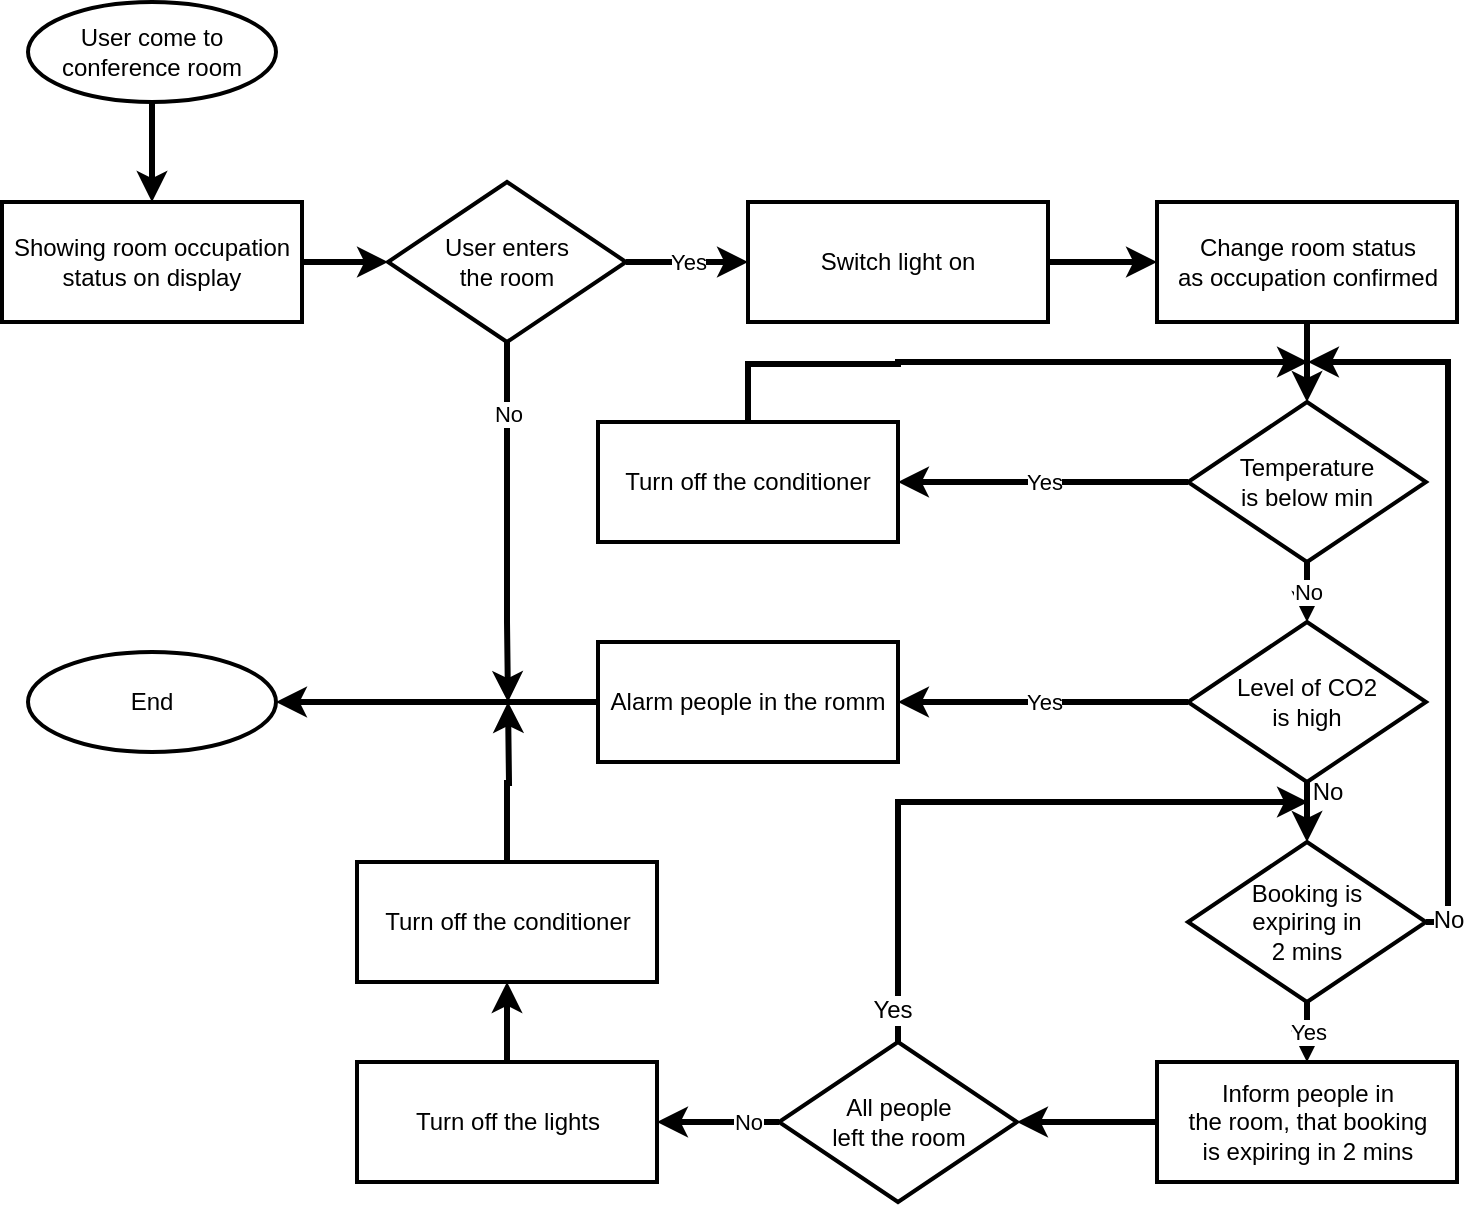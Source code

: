 <mxfile version="12.2.2" type="device" pages="1"><diagram id="EHfde2SjefnWtrUtImcG" name="Page-1"><mxGraphModel dx="1373" dy="638" grid="1" gridSize="10" guides="1" tooltips="1" connect="0" arrows="1" fold="1" page="1" pageScale="1" pageWidth="827" pageHeight="1169" math="0" shadow="0"><root><mxCell id="0"/><mxCell id="1" parent="0"/><mxCell id="LEIXvjXGKPjtjlhL7U3f-39" value="&lt;div&gt;Yes&lt;/div&gt;" style="edgeStyle=orthogonalEdgeStyle;rounded=0;orthogonalLoop=1;jettySize=auto;html=1;exitX=0;exitY=0.5;exitDx=0;exitDy=0;exitPerimeter=0;strokeWidth=3;" edge="1" parent="1" source="LEIXvjXGKPjtjlhL7U3f-5" target="LEIXvjXGKPjtjlhL7U3f-25"><mxGeometry relative="1" as="geometry"/></mxCell><mxCell id="LEIXvjXGKPjtjlhL7U3f-41" value="No" style="edgeStyle=orthogonalEdgeStyle;rounded=0;orthogonalLoop=1;jettySize=auto;html=1;exitX=0.5;exitY=1;exitDx=0;exitDy=0;exitPerimeter=0;strokeWidth=3;" edge="1" parent="1" source="LEIXvjXGKPjtjlhL7U3f-5" target="LEIXvjXGKPjtjlhL7U3f-21"><mxGeometry relative="1" as="geometry"/></mxCell><mxCell id="LEIXvjXGKPjtjlhL7U3f-5" value="&lt;div&gt;Temperature&lt;/div&gt;&lt;div&gt;is below min&lt;br&gt;&lt;/div&gt;" style="strokeWidth=2;html=1;shape=mxgraph.flowchart.decision;whiteSpace=wrap;" vertex="1" parent="1"><mxGeometry x="620" y="390" width="119" height="80" as="geometry"/></mxCell><mxCell id="LEIXvjXGKPjtjlhL7U3f-33" style="edgeStyle=orthogonalEdgeStyle;rounded=0;orthogonalLoop=1;jettySize=auto;html=1;exitX=0.5;exitY=1;exitDx=0;exitDy=0;exitPerimeter=0;entryX=0.5;entryY=0;entryDx=0;entryDy=0;strokeWidth=3;" edge="1" parent="1" source="LEIXvjXGKPjtjlhL7U3f-9" target="LEIXvjXGKPjtjlhL7U3f-15"><mxGeometry relative="1" as="geometry"/></mxCell><mxCell id="LEIXvjXGKPjtjlhL7U3f-9" value="&lt;div&gt;User come to &lt;br&gt;&lt;/div&gt;&lt;div&gt;conference room&lt;br&gt;&lt;/div&gt;" style="strokeWidth=2;html=1;shape=mxgraph.flowchart.start_1;whiteSpace=wrap;" vertex="1" parent="1"><mxGeometry x="40" y="190" width="124" height="50" as="geometry"/></mxCell><mxCell id="LEIXvjXGKPjtjlhL7U3f-38" style="edgeStyle=orthogonalEdgeStyle;rounded=0;orthogonalLoop=1;jettySize=auto;html=1;exitX=0.5;exitY=1;exitDx=0;exitDy=0;entryX=0.5;entryY=0;entryDx=0;entryDy=0;entryPerimeter=0;strokeWidth=3;" edge="1" parent="1" source="LEIXvjXGKPjtjlhL7U3f-13" target="LEIXvjXGKPjtjlhL7U3f-5"><mxGeometry relative="1" as="geometry"/></mxCell><mxCell id="LEIXvjXGKPjtjlhL7U3f-13" value="&lt;div&gt;Change room status &lt;br&gt;&lt;/div&gt;&lt;div&gt;as occupation confirmed&lt;br&gt;&lt;/div&gt;" style="rounded=0;whiteSpace=wrap;html=1;strokeWidth=2;" vertex="1" parent="1"><mxGeometry x="604.5" y="290" width="150" height="60" as="geometry"/></mxCell><mxCell id="LEIXvjXGKPjtjlhL7U3f-36" style="edgeStyle=orthogonalEdgeStyle;rounded=0;orthogonalLoop=1;jettySize=auto;html=1;exitX=1;exitY=0.5;exitDx=0;exitDy=0;entryX=0;entryY=0.5;entryDx=0;entryDy=0;entryPerimeter=0;strokeWidth=3;" edge="1" parent="1" source="LEIXvjXGKPjtjlhL7U3f-15" target="LEIXvjXGKPjtjlhL7U3f-17"><mxGeometry relative="1" as="geometry"/></mxCell><mxCell id="LEIXvjXGKPjtjlhL7U3f-15" value="Showing room occupation status on display" style="rounded=0;whiteSpace=wrap;html=1;strokeWidth=2;" vertex="1" parent="1"><mxGeometry x="27" y="290" width="150" height="60" as="geometry"/></mxCell><mxCell id="LEIXvjXGKPjtjlhL7U3f-37" style="edgeStyle=orthogonalEdgeStyle;rounded=0;orthogonalLoop=1;jettySize=auto;html=1;exitX=1;exitY=0.5;exitDx=0;exitDy=0;entryX=0;entryY=0.5;entryDx=0;entryDy=0;strokeWidth=3;" edge="1" parent="1" source="LEIXvjXGKPjtjlhL7U3f-16" target="LEIXvjXGKPjtjlhL7U3f-13"><mxGeometry relative="1" as="geometry"/></mxCell><mxCell id="LEIXvjXGKPjtjlhL7U3f-16" value="&lt;div&gt;Switch light on&lt;/div&gt;" style="rounded=0;whiteSpace=wrap;html=1;strokeWidth=2;" vertex="1" parent="1"><mxGeometry x="400" y="290" width="150" height="60" as="geometry"/></mxCell><mxCell id="LEIXvjXGKPjtjlhL7U3f-35" value="Yes" style="edgeStyle=orthogonalEdgeStyle;rounded=0;orthogonalLoop=1;jettySize=auto;html=1;exitX=1;exitY=0.5;exitDx=0;exitDy=0;exitPerimeter=0;entryX=0;entryY=0.5;entryDx=0;entryDy=0;strokeWidth=3;" edge="1" parent="1" source="LEIXvjXGKPjtjlhL7U3f-17" target="LEIXvjXGKPjtjlhL7U3f-16"><mxGeometry relative="1" as="geometry"/></mxCell><mxCell id="LEIXvjXGKPjtjlhL7U3f-52" value="&lt;div&gt;No&lt;/div&gt;" style="edgeStyle=orthogonalEdgeStyle;rounded=0;orthogonalLoop=1;jettySize=auto;html=1;strokeWidth=3;" edge="1" parent="1" source="LEIXvjXGKPjtjlhL7U3f-17"><mxGeometry x="-0.6" relative="1" as="geometry"><mxPoint x="280" y="540" as="targetPoint"/><Array as="points"><mxPoint x="280" y="500"/><mxPoint x="280" y="500"/></Array><mxPoint as="offset"/></mxGeometry></mxCell><mxCell id="LEIXvjXGKPjtjlhL7U3f-17" value="&lt;div&gt;User enters&lt;/div&gt;&lt;div&gt;the room&lt;br&gt;&lt;/div&gt;" style="strokeWidth=2;html=1;shape=mxgraph.flowchart.decision;whiteSpace=wrap;" vertex="1" parent="1"><mxGeometry x="220" y="280" width="119" height="80" as="geometry"/></mxCell><mxCell id="LEIXvjXGKPjtjlhL7U3f-18" value="&lt;div&gt;End&lt;/div&gt;" style="strokeWidth=2;html=1;shape=mxgraph.flowchart.start_1;whiteSpace=wrap;" vertex="1" parent="1"><mxGeometry x="40" y="515" width="124" height="50" as="geometry"/></mxCell><mxCell id="LEIXvjXGKPjtjlhL7U3f-42" value="Yes" style="edgeStyle=orthogonalEdgeStyle;rounded=0;orthogonalLoop=1;jettySize=auto;html=1;exitX=0;exitY=0.5;exitDx=0;exitDy=0;exitPerimeter=0;entryX=1;entryY=0.5;entryDx=0;entryDy=0;strokeWidth=3;" edge="1" parent="1" source="LEIXvjXGKPjtjlhL7U3f-21" target="LEIXvjXGKPjtjlhL7U3f-22"><mxGeometry relative="1" as="geometry"/></mxCell><mxCell id="LEIXvjXGKPjtjlhL7U3f-43" value="" style="edgeStyle=orthogonalEdgeStyle;rounded=0;orthogonalLoop=1;jettySize=auto;html=1;exitX=0.5;exitY=1;exitDx=0;exitDy=0;exitPerimeter=0;entryX=0.5;entryY=0;entryDx=0;entryDy=0;entryPerimeter=0;strokeWidth=3;" edge="1" parent="1" source="LEIXvjXGKPjtjlhL7U3f-21" target="LEIXvjXGKPjtjlhL7U3f-30"><mxGeometry relative="1" as="geometry"/></mxCell><mxCell id="LEIXvjXGKPjtjlhL7U3f-21" value="&lt;div&gt;Level of CO2&lt;/div&gt;&lt;div&gt;is high&lt;br&gt;&lt;/div&gt;" style="strokeWidth=2;html=1;shape=mxgraph.flowchart.decision;whiteSpace=wrap;" vertex="1" parent="1"><mxGeometry x="620" y="500" width="119" height="80" as="geometry"/></mxCell><mxCell id="LEIXvjXGKPjtjlhL7U3f-45" style="edgeStyle=orthogonalEdgeStyle;rounded=0;orthogonalLoop=1;jettySize=auto;html=1;exitX=0;exitY=0.5;exitDx=0;exitDy=0;strokeWidth=3;" edge="1" parent="1" source="LEIXvjXGKPjtjlhL7U3f-22" target="LEIXvjXGKPjtjlhL7U3f-18"><mxGeometry relative="1" as="geometry"><mxPoint x="280" y="540.333" as="targetPoint"/></mxGeometry></mxCell><mxCell id="LEIXvjXGKPjtjlhL7U3f-22" value="Alarm people in the romm" style="rounded=0;whiteSpace=wrap;html=1;shadow=0;glass=0;comic=0;strokeWidth=2;" vertex="1" parent="1"><mxGeometry x="325" y="510" width="150" height="60" as="geometry"/></mxCell><mxCell id="LEIXvjXGKPjtjlhL7U3f-47" value="No" style="edgeStyle=orthogonalEdgeStyle;rounded=0;orthogonalLoop=1;jettySize=auto;html=1;exitX=0;exitY=0.5;exitDx=0;exitDy=0;exitPerimeter=0;entryX=1;entryY=0.5;entryDx=0;entryDy=0;strokeWidth=3;" edge="1" parent="1" source="LEIXvjXGKPjtjlhL7U3f-23" target="LEIXvjXGKPjtjlhL7U3f-26"><mxGeometry x="-0.496" relative="1" as="geometry"><mxPoint as="offset"/></mxGeometry></mxCell><mxCell id="LEIXvjXGKPjtjlhL7U3f-50" style="edgeStyle=orthogonalEdgeStyle;rounded=0;orthogonalLoop=1;jettySize=auto;html=1;exitX=0.5;exitY=0;exitDx=0;exitDy=0;exitPerimeter=0;strokeWidth=3;" edge="1" parent="1" source="LEIXvjXGKPjtjlhL7U3f-23"><mxGeometry relative="1" as="geometry"><mxPoint x="680" y="590" as="targetPoint"/><Array as="points"><mxPoint x="475" y="590"/></Array></mxGeometry></mxCell><mxCell id="LEIXvjXGKPjtjlhL7U3f-59" value="Yes" style="text;html=1;resizable=0;points=[];align=center;verticalAlign=middle;labelBackgroundColor=#ffffff;" vertex="1" connectable="0" parent="LEIXvjXGKPjtjlhL7U3f-50"><mxGeometry x="-0.903" y="3" relative="1" as="geometry"><mxPoint as="offset"/></mxGeometry></mxCell><mxCell id="LEIXvjXGKPjtjlhL7U3f-23" value="&lt;div&gt;All people&lt;/div&gt;&lt;div&gt;left the room&lt;br&gt;&lt;/div&gt;" style="strokeWidth=2;html=1;shape=mxgraph.flowchart.decision;whiteSpace=wrap;" vertex="1" parent="1"><mxGeometry x="415.5" y="710" width="119" height="80" as="geometry"/></mxCell><mxCell id="LEIXvjXGKPjtjlhL7U3f-40" style="edgeStyle=orthogonalEdgeStyle;rounded=0;orthogonalLoop=1;jettySize=auto;html=1;exitX=0.5;exitY=0;exitDx=0;exitDy=0;strokeWidth=3;" edge="1" parent="1" source="LEIXvjXGKPjtjlhL7U3f-25"><mxGeometry relative="1" as="geometry"><mxPoint x="680" y="370" as="targetPoint"/><Array as="points"><mxPoint x="475" y="371"/></Array></mxGeometry></mxCell><mxCell id="LEIXvjXGKPjtjlhL7U3f-25" value="Turn off the conditioner" style="rounded=0;whiteSpace=wrap;html=1;shadow=0;glass=0;comic=0;strokeWidth=2;" vertex="1" parent="1"><mxGeometry x="325" y="400" width="150" height="60" as="geometry"/></mxCell><mxCell id="LEIXvjXGKPjtjlhL7U3f-46" style="edgeStyle=orthogonalEdgeStyle;rounded=0;orthogonalLoop=1;jettySize=auto;html=1;exitX=0.5;exitY=0;exitDx=0;exitDy=0;entryX=0.5;entryY=1;entryDx=0;entryDy=0;strokeWidth=3;" edge="1" parent="1" source="LEIXvjXGKPjtjlhL7U3f-26" target="LEIXvjXGKPjtjlhL7U3f-28"><mxGeometry relative="1" as="geometry"/></mxCell><mxCell id="LEIXvjXGKPjtjlhL7U3f-26" value="Turn off the lights" style="rounded=0;whiteSpace=wrap;html=1;shadow=0;glass=0;comic=0;strokeWidth=2;" vertex="1" parent="1"><mxGeometry x="204.5" y="720" width="150" height="60" as="geometry"/></mxCell><mxCell id="LEIXvjXGKPjtjlhL7U3f-44" style="edgeStyle=orthogonalEdgeStyle;rounded=0;orthogonalLoop=1;jettySize=auto;html=1;exitX=0.5;exitY=0;exitDx=0;exitDy=0;strokeWidth=3;" edge="1" parent="1" source="LEIXvjXGKPjtjlhL7U3f-28"><mxGeometry relative="1" as="geometry"><mxPoint x="280" y="540" as="targetPoint"/></mxGeometry></mxCell><mxCell id="LEIXvjXGKPjtjlhL7U3f-28" value="Turn off the conditioner" style="rounded=0;whiteSpace=wrap;html=1;shadow=0;glass=0;comic=0;strokeWidth=2;" vertex="1" parent="1"><mxGeometry x="204.5" y="620" width="150" height="60" as="geometry"/></mxCell><mxCell id="LEIXvjXGKPjtjlhL7U3f-48" value="Yes" style="edgeStyle=orthogonalEdgeStyle;rounded=0;orthogonalLoop=1;jettySize=auto;html=1;exitX=0.5;exitY=1;exitDx=0;exitDy=0;exitPerimeter=0;entryX=0.5;entryY=0;entryDx=0;entryDy=0;strokeWidth=3;" edge="1" parent="1" source="LEIXvjXGKPjtjlhL7U3f-30" target="LEIXvjXGKPjtjlhL7U3f-32"><mxGeometry relative="1" as="geometry"/></mxCell><mxCell id="LEIXvjXGKPjtjlhL7U3f-51" style="edgeStyle=orthogonalEdgeStyle;rounded=0;orthogonalLoop=1;jettySize=auto;html=1;exitX=1;exitY=0.5;exitDx=0;exitDy=0;exitPerimeter=0;strokeWidth=3;" edge="1" parent="1" source="LEIXvjXGKPjtjlhL7U3f-30"><mxGeometry relative="1" as="geometry"><mxPoint x="680" y="370" as="targetPoint"/><Array as="points"><mxPoint x="750" y="650"/><mxPoint x="750" y="370"/></Array></mxGeometry></mxCell><mxCell id="LEIXvjXGKPjtjlhL7U3f-54" value="&lt;div&gt;No&lt;br&gt;&lt;/div&gt;" style="text;html=1;resizable=0;points=[];align=center;verticalAlign=middle;labelBackgroundColor=#ffffff;" vertex="1" connectable="0" parent="LEIXvjXGKPjtjlhL7U3f-51"><mxGeometry x="-0.917" y="-3" relative="1" as="geometry"><mxPoint x="-3.5" y="3" as="offset"/></mxGeometry></mxCell><mxCell id="LEIXvjXGKPjtjlhL7U3f-30" value="&lt;div&gt;Booking is&lt;/div&gt;&lt;div&gt;expiring in&lt;/div&gt;&lt;div&gt;2 mins&lt;/div&gt;" style="strokeWidth=2;html=1;shape=mxgraph.flowchart.decision;whiteSpace=wrap;" vertex="1" parent="1"><mxGeometry x="620" y="610" width="119" height="80" as="geometry"/></mxCell><mxCell id="LEIXvjXGKPjtjlhL7U3f-49" style="edgeStyle=orthogonalEdgeStyle;rounded=0;orthogonalLoop=1;jettySize=auto;html=1;exitX=0;exitY=0.5;exitDx=0;exitDy=0;entryX=1;entryY=0.5;entryDx=0;entryDy=0;entryPerimeter=0;strokeWidth=3;" edge="1" parent="1" source="LEIXvjXGKPjtjlhL7U3f-32" target="LEIXvjXGKPjtjlhL7U3f-23"><mxGeometry relative="1" as="geometry"/></mxCell><mxCell id="LEIXvjXGKPjtjlhL7U3f-32" value="&lt;div&gt;Inform people in &lt;br&gt;&lt;/div&gt;&lt;div&gt;the room, that booking&lt;/div&gt;&lt;div&gt;is expiring in 2 mins&lt;br&gt;&lt;/div&gt;" style="rounded=0;whiteSpace=wrap;html=1;shadow=0;glass=0;comic=0;strokeWidth=2;" vertex="1" parent="1"><mxGeometry x="604.5" y="720" width="150" height="60" as="geometry"/></mxCell><mxCell id="LEIXvjXGKPjtjlhL7U3f-57" value="No" style="text;html=1;strokeColor=none;fillColor=none;align=center;verticalAlign=middle;whiteSpace=wrap;rounded=0;shadow=0;glass=0;comic=0;" vertex="1" parent="1"><mxGeometry x="670" y="574.5" width="40" height="20" as="geometry"/></mxCell></root></mxGraphModel></diagram></mxfile>